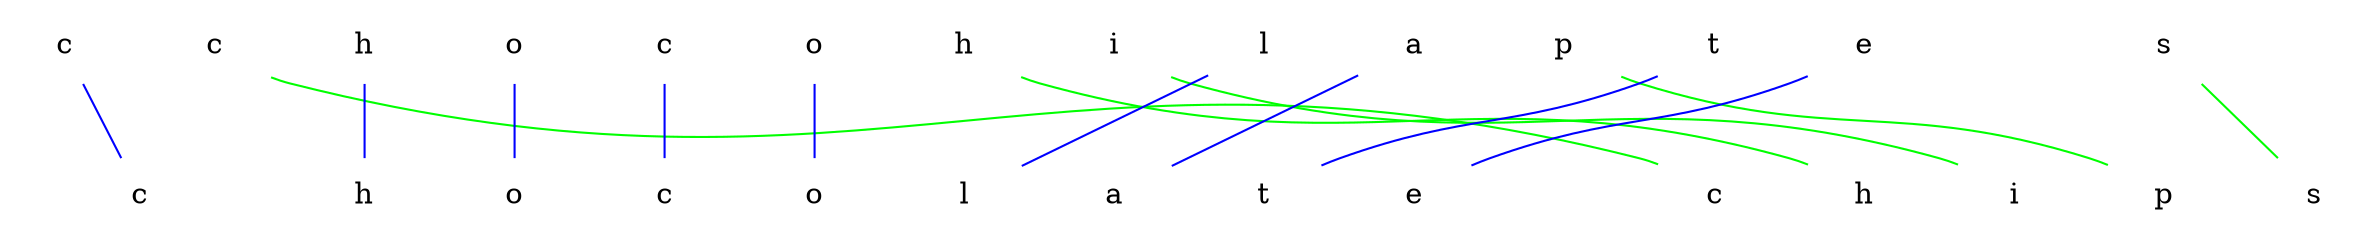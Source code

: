 graph chocoA {
	node [shape=plaintext]
	x1 [label="c"];
	x2 [label="c"];
	x3 [label="h"];
	x4 [label="o"];
	x5 [label="c"];
	x6 [label="o"];
	x7 [label="h"];
	x8 [label="i"];
	x9 [label="l"];
	x10 [label="a"];
	x11 [label="p"];
	x12 [label="t"];
	x13 [label="e"];
	x14 [label="s"];
	{rank=same;
		x1--x2--x3--x4--x5--x6--x7--x8--x9--x10--x11--x12--x13--x14 [style=invis];
	}
	y1 [label="c"];
	y2 [label="h"];
	y3 [label="o"];
	y4 [label="c"];
	y5 [label="o"];
	y6 [label="l"];
	y7 [label="a"];
	y8 [label="t"];
	y9 [label="e"];
	y10 [label=" "];
	y11 [label="c"];
	y12 [label="h"];
	y13 [label="i"];
	y14 [label="p"];
	y15 [label="s"];
	{rank=same;
		y1--y2--y3--y4--y5--y6--y7--y8--y9--y10--y11--y12--y13--y14--y15 [style=invis];
	}
	x1--y1 [color=blue];
	x2--y11 [color=green];
	x3--y2 [color=blue];
	x4--y3 [color=blue];
	x5--y4 [color=blue];
	x6--y5 [color=blue];
	x7--y12 [color=green];
	x8--y13 [color=green];
	x9--y6 [color=blue];
	x10--y7 [color=blue];
	x11--y14 [color=green];
	x12--y8 [color=blue];
	x13--y9 [color=blue];
	x14--y15 [color=green];
}
